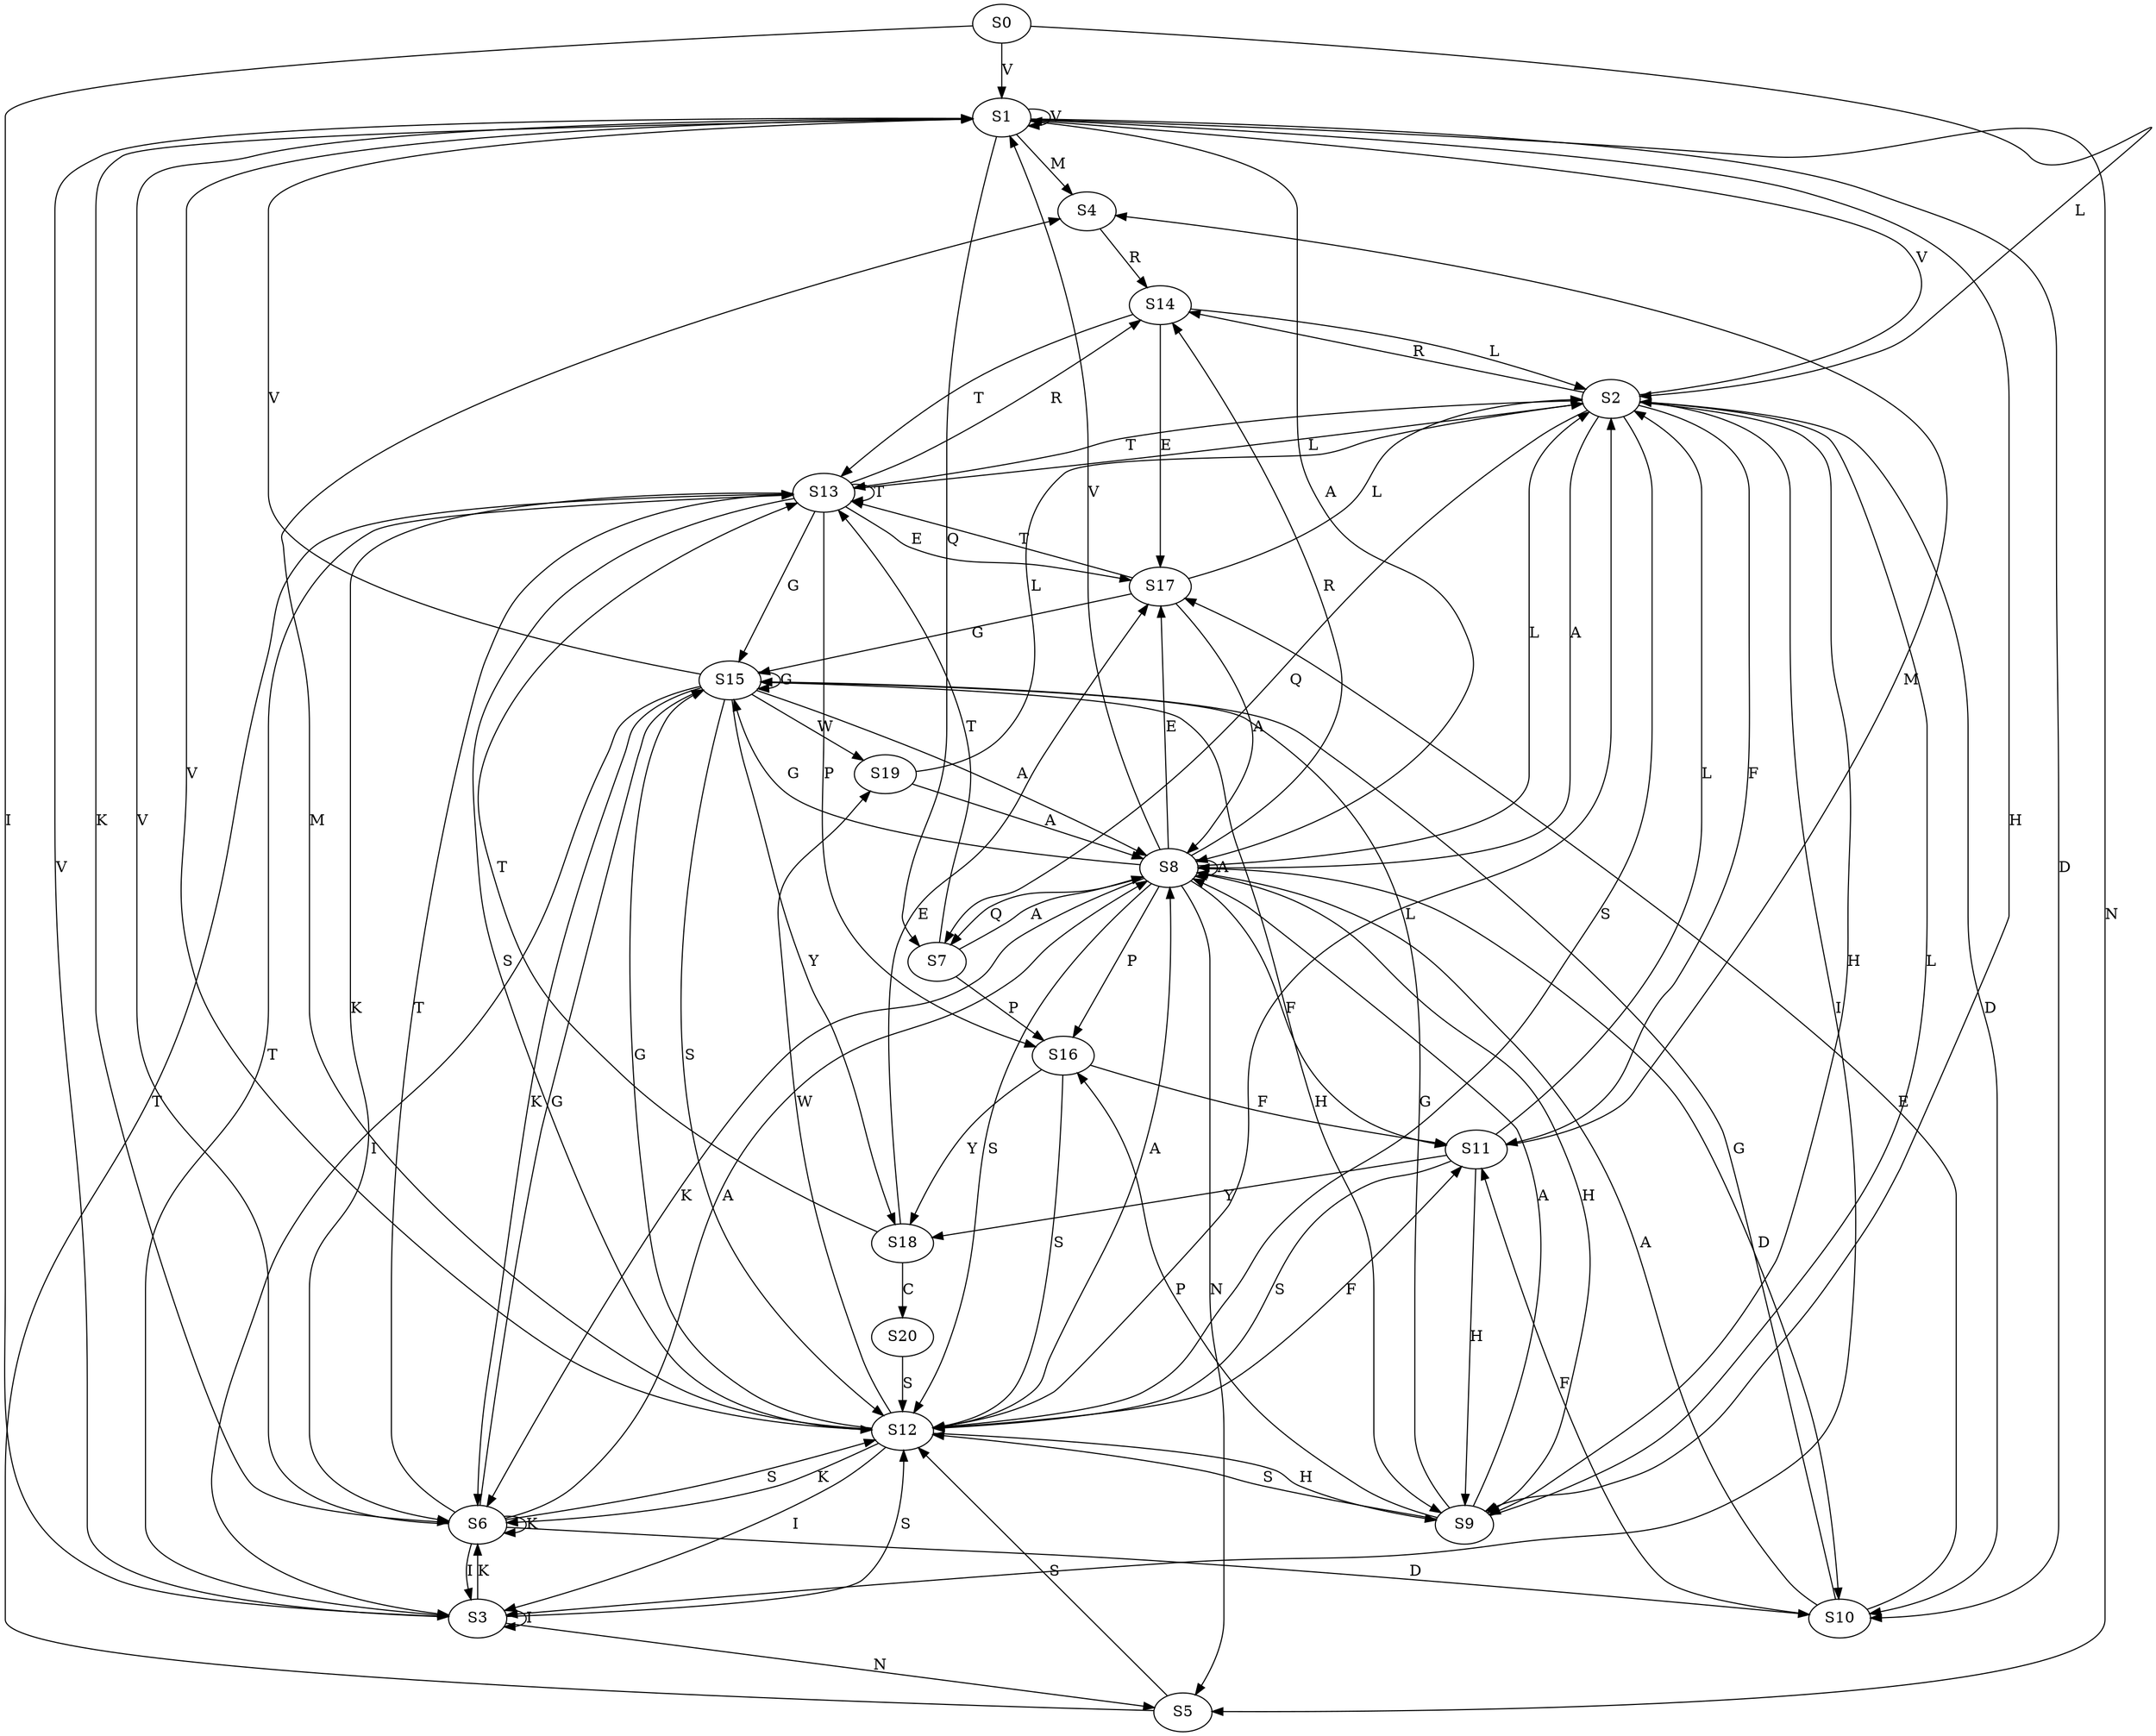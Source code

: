 strict digraph  {
	S0 -> S1 [ label = V ];
	S0 -> S2 [ label = L ];
	S0 -> S3 [ label = I ];
	S1 -> S4 [ label = M ];
	S1 -> S5 [ label = N ];
	S1 -> S6 [ label = K ];
	S1 -> S7 [ label = Q ];
	S1 -> S8 [ label = A ];
	S1 -> S9 [ label = H ];
	S1 -> S10 [ label = D ];
	S1 -> S1 [ label = V ];
	S2 -> S1 [ label = V ];
	S2 -> S8 [ label = A ];
	S2 -> S11 [ label = F ];
	S2 -> S10 [ label = D ];
	S2 -> S9 [ label = H ];
	S2 -> S12 [ label = S ];
	S2 -> S3 [ label = I ];
	S2 -> S13 [ label = T ];
	S2 -> S14 [ label = R ];
	S2 -> S7 [ label = Q ];
	S3 -> S5 [ label = N ];
	S3 -> S6 [ label = K ];
	S3 -> S13 [ label = T ];
	S3 -> S3 [ label = I ];
	S3 -> S1 [ label = V ];
	S3 -> S12 [ label = S ];
	S4 -> S14 [ label = R ];
	S5 -> S13 [ label = T ];
	S5 -> S12 [ label = S ];
	S6 -> S10 [ label = D ];
	S6 -> S1 [ label = V ];
	S6 -> S15 [ label = G ];
	S6 -> S13 [ label = T ];
	S6 -> S6 [ label = K ];
	S6 -> S3 [ label = I ];
	S6 -> S12 [ label = S ];
	S6 -> S8 [ label = A ];
	S7 -> S8 [ label = A ];
	S7 -> S13 [ label = T ];
	S7 -> S16 [ label = P ];
	S8 -> S16 [ label = P ];
	S8 -> S6 [ label = K ];
	S8 -> S8 [ label = A ];
	S8 -> S15 [ label = G ];
	S8 -> S9 [ label = H ];
	S8 -> S17 [ label = E ];
	S8 -> S12 [ label = S ];
	S8 -> S1 [ label = V ];
	S8 -> S10 [ label = D ];
	S8 -> S5 [ label = N ];
	S8 -> S11 [ label = F ];
	S8 -> S2 [ label = L ];
	S8 -> S7 [ label = Q ];
	S8 -> S14 [ label = R ];
	S9 -> S8 [ label = A ];
	S9 -> S16 [ label = P ];
	S9 -> S12 [ label = S ];
	S9 -> S15 [ label = G ];
	S9 -> S2 [ label = L ];
	S10 -> S8 [ label = A ];
	S10 -> S11 [ label = F ];
	S10 -> S17 [ label = E ];
	S10 -> S15 [ label = G ];
	S11 -> S4 [ label = M ];
	S11 -> S12 [ label = S ];
	S11 -> S18 [ label = Y ];
	S11 -> S9 [ label = H ];
	S11 -> S2 [ label = L ];
	S12 -> S2 [ label = L ];
	S12 -> S15 [ label = G ];
	S12 -> S6 [ label = K ];
	S12 -> S8 [ label = A ];
	S12 -> S1 [ label = V ];
	S12 -> S4 [ label = M ];
	S12 -> S19 [ label = W ];
	S12 -> S3 [ label = I ];
	S12 -> S11 [ label = F ];
	S12 -> S9 [ label = H ];
	S13 -> S6 [ label = K ];
	S13 -> S16 [ label = P ];
	S13 -> S13 [ label = T ];
	S13 -> S2 [ label = L ];
	S13 -> S14 [ label = R ];
	S13 -> S12 [ label = S ];
	S13 -> S15 [ label = G ];
	S13 -> S17 [ label = E ];
	S14 -> S17 [ label = E ];
	S14 -> S13 [ label = T ];
	S14 -> S2 [ label = L ];
	S15 -> S19 [ label = W ];
	S15 -> S1 [ label = V ];
	S15 -> S8 [ label = A ];
	S15 -> S18 [ label = Y ];
	S15 -> S9 [ label = H ];
	S15 -> S6 [ label = K ];
	S15 -> S12 [ label = S ];
	S15 -> S3 [ label = I ];
	S15 -> S15 [ label = G ];
	S16 -> S12 [ label = S ];
	S16 -> S11 [ label = F ];
	S16 -> S18 [ label = Y ];
	S17 -> S15 [ label = G ];
	S17 -> S8 [ label = A ];
	S17 -> S2 [ label = L ];
	S17 -> S13 [ label = T ];
	S18 -> S17 [ label = E ];
	S18 -> S13 [ label = T ];
	S18 -> S20 [ label = C ];
	S19 -> S8 [ label = A ];
	S19 -> S2 [ label = L ];
	S20 -> S12 [ label = S ];
}
